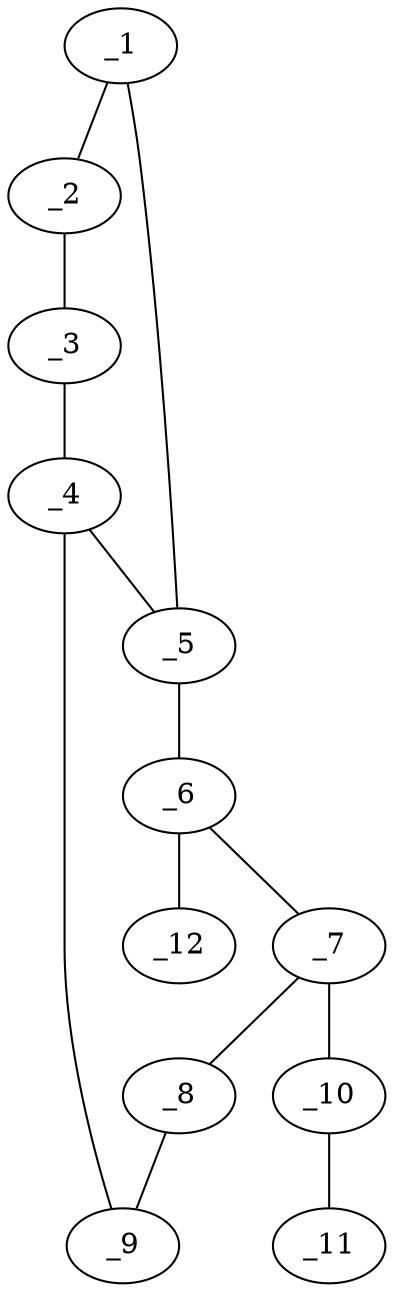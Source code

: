 graph molid647355 {
	_1	 [charge=0,
		chem=2,
		symbol="O  ",
		x="6.4152",
		y="0.309"];
	_2	 [charge=0,
		chem=1,
		symbol="C  ",
		x="7.0029",
		y="-0.5"];
	_1 -- _2	 [valence=1];
	_5	 [charge=0,
		chem=1,
		symbol="C  ",
		x="5.4641",
		y=0];
	_1 -- _5	 [valence=1];
	_3	 [charge=0,
		chem=2,
		symbol="O  ",
		x="6.4152",
		y="-1.309"];
	_2 -- _3	 [valence=1];
	_4	 [charge=0,
		chem=1,
		symbol="C  ",
		x="5.4641",
		y="-1"];
	_3 -- _4	 [valence=1];
	_4 -- _5	 [valence=2];
	_9	 [charge=0,
		chem=1,
		symbol="C  ",
		x="4.5981",
		y="-1.5"];
	_4 -- _9	 [valence=1];
	_6	 [charge=0,
		chem=1,
		symbol="C  ",
		x="4.5981",
		y="0.5"];
	_5 -- _6	 [valence=1];
	_7	 [charge=0,
		chem=1,
		symbol="C  ",
		x="3.7321",
		y=0];
	_6 -- _7	 [valence=2];
	_12	 [charge=0,
		chem=21,
		symbol="I  ",
		x="4.5981",
		y="1.5"];
	_6 -- _12	 [valence=1];
	_8	 [charge=0,
		chem=1,
		symbol="C  ",
		x="3.7321",
		y="-1"];
	_7 -- _8	 [valence=1];
	_10	 [charge=0,
		chem=1,
		symbol="C  ",
		x="2.866",
		y="0.5"];
	_7 -- _10	 [valence=1];
	_8 -- _9	 [valence=2];
	_11	 [charge=0,
		chem=2,
		symbol="O  ",
		x=2,
		y=0];
	_10 -- _11	 [valence=2];
}
